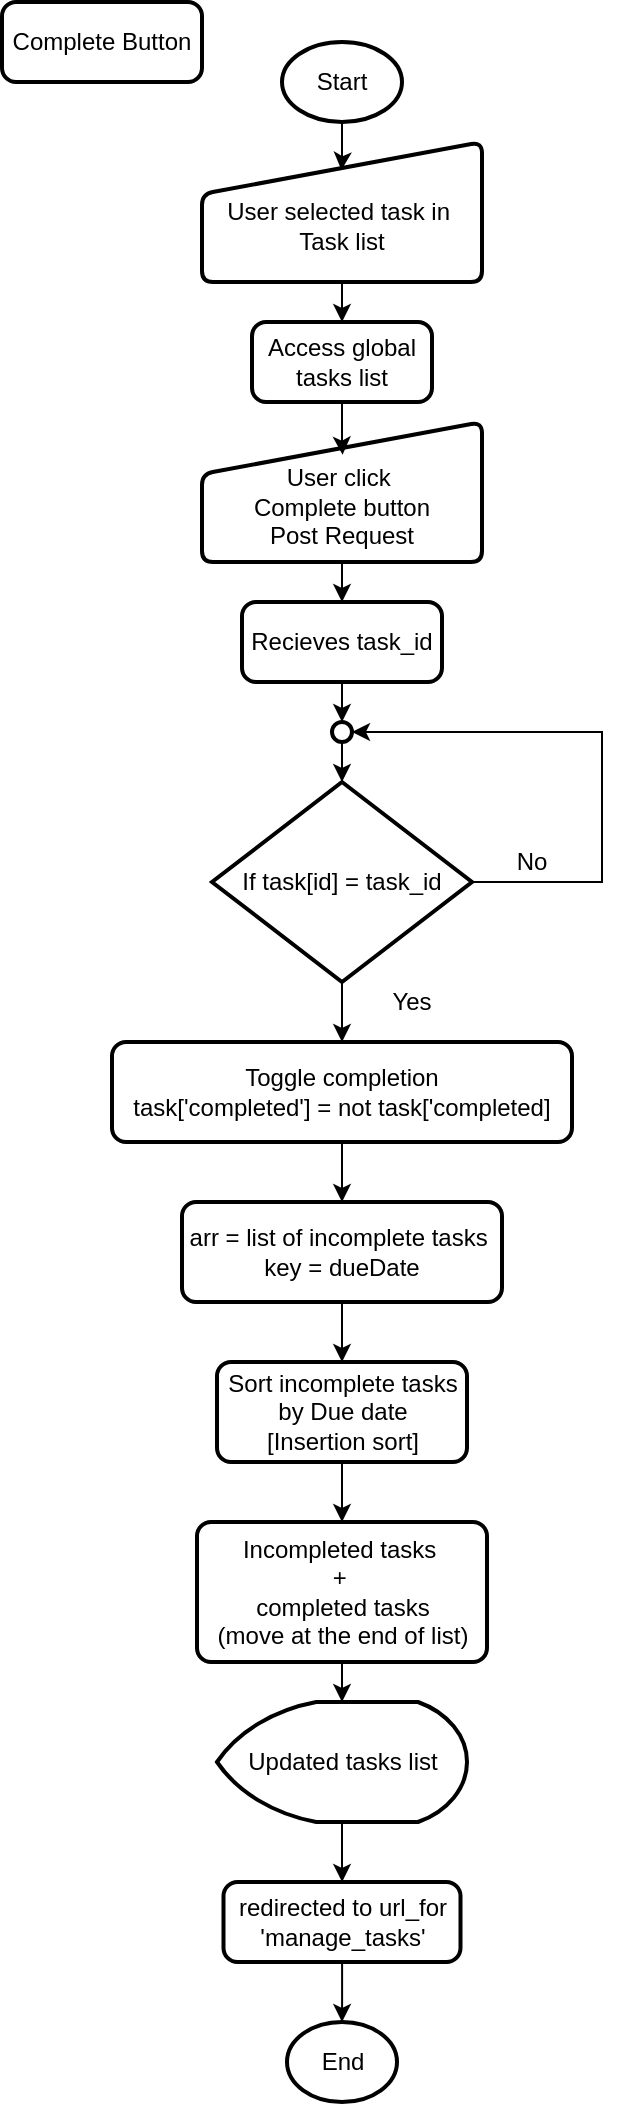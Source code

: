 <mxfile version="24.7.17">
  <diagram id="bCEU0Yp-OLdsGzc_yort" name="Page-1">
    <mxGraphModel dx="1843" dy="796" grid="1" gridSize="10" guides="1" tooltips="1" connect="1" arrows="1" fold="1" page="1" pageScale="1" pageWidth="850" pageHeight="1100" math="0" shadow="0">
      <root>
        <mxCell id="0" />
        <mxCell id="1" parent="0" />
        <mxCell id="AZiP55kx9JR08O7nJcqB-1" value="Start" style="strokeWidth=2;html=1;shape=mxgraph.flowchart.start_1;whiteSpace=wrap;" vertex="1" parent="1">
          <mxGeometry x="380" y="110" width="60" height="40" as="geometry" />
        </mxCell>
        <mxCell id="AZiP55kx9JR08O7nJcqB-3" value="Recieves task_id" style="rounded=1;whiteSpace=wrap;html=1;absoluteArcSize=1;arcSize=14;strokeWidth=2;" vertex="1" parent="1">
          <mxGeometry x="360" y="390" width="100" height="40" as="geometry" />
        </mxCell>
        <mxCell id="AZiP55kx9JR08O7nJcqB-9" value="End" style="strokeWidth=2;html=1;shape=mxgraph.flowchart.start_1;whiteSpace=wrap;" vertex="1" parent="1">
          <mxGeometry x="382.5" y="1100" width="55" height="40" as="geometry" />
        </mxCell>
        <mxCell id="AZiP55kx9JR08O7nJcqB-10" value="Access global tasks list" style="rounded=1;whiteSpace=wrap;html=1;absoluteArcSize=1;arcSize=14;strokeWidth=2;" vertex="1" parent="1">
          <mxGeometry x="365" y="250" width="90" height="40" as="geometry" />
        </mxCell>
        <mxCell id="AZiP55kx9JR08O7nJcqB-11" style="edgeStyle=orthogonalEdgeStyle;rounded=0;orthogonalLoop=1;jettySize=auto;html=1;" edge="1" parent="1" source="AZiP55kx9JR08O7nJcqB-12" target="AZiP55kx9JR08O7nJcqB-3">
          <mxGeometry relative="1" as="geometry" />
        </mxCell>
        <mxCell id="AZiP55kx9JR08O7nJcqB-12" value="&lt;div&gt;&lt;br&gt;&lt;/div&gt;User click&amp;nbsp;&lt;div&gt;Complete button&lt;div&gt;Post Request&lt;/div&gt;&lt;/div&gt;" style="html=1;strokeWidth=2;shape=manualInput;whiteSpace=wrap;rounded=1;size=26;arcSize=11;" vertex="1" parent="1">
          <mxGeometry x="340" y="300" width="140" height="70" as="geometry" />
        </mxCell>
        <mxCell id="AZiP55kx9JR08O7nJcqB-13" style="edgeStyle=orthogonalEdgeStyle;rounded=0;orthogonalLoop=1;jettySize=auto;html=1;entryX=0.502;entryY=0.233;entryDx=0;entryDy=0;entryPerimeter=0;" edge="1" parent="1" source="AZiP55kx9JR08O7nJcqB-10" target="AZiP55kx9JR08O7nJcqB-12">
          <mxGeometry relative="1" as="geometry" />
        </mxCell>
        <mxCell id="AZiP55kx9JR08O7nJcqB-14" style="edgeStyle=orthogonalEdgeStyle;rounded=0;orthogonalLoop=1;jettySize=auto;html=1;" edge="1" parent="1" source="AZiP55kx9JR08O7nJcqB-15" target="AZiP55kx9JR08O7nJcqB-10">
          <mxGeometry relative="1" as="geometry" />
        </mxCell>
        <mxCell id="AZiP55kx9JR08O7nJcqB-15" value="&lt;div&gt;&lt;br&gt;&lt;/div&gt;&lt;div&gt;&lt;span style=&quot;background-color: initial;&quot;&gt;&amp;nbsp; &amp;nbsp; &amp;nbsp;&amp;nbsp;&lt;/span&gt;&lt;/div&gt;&lt;div&gt;&lt;span style=&quot;background-color: initial;&quot;&gt;User selected task in&amp;nbsp; Task list&lt;/span&gt;&lt;br&gt;&lt;/div&gt;&lt;div&gt;&lt;span style=&quot;background-color: initial;&quot;&gt;&lt;br&gt;&lt;/span&gt;&lt;/div&gt;" style="html=1;strokeWidth=2;shape=manualInput;whiteSpace=wrap;rounded=1;size=26;arcSize=11;" vertex="1" parent="1">
          <mxGeometry x="340" y="160" width="140" height="70" as="geometry" />
        </mxCell>
        <mxCell id="AZiP55kx9JR08O7nJcqB-16" style="edgeStyle=orthogonalEdgeStyle;rounded=0;orthogonalLoop=1;jettySize=auto;html=1;entryX=0.498;entryY=0.2;entryDx=0;entryDy=0;entryPerimeter=0;" edge="1" parent="1" source="AZiP55kx9JR08O7nJcqB-1" target="AZiP55kx9JR08O7nJcqB-15">
          <mxGeometry relative="1" as="geometry" />
        </mxCell>
        <mxCell id="AZiP55kx9JR08O7nJcqB-17" value="Complete Button" style="rounded=1;whiteSpace=wrap;html=1;absoluteArcSize=1;arcSize=14;strokeWidth=2;" vertex="1" parent="1">
          <mxGeometry x="240" y="90" width="100" height="40" as="geometry" />
        </mxCell>
        <mxCell id="AZiP55kx9JR08O7nJcqB-27" style="edgeStyle=orthogonalEdgeStyle;rounded=0;orthogonalLoop=1;jettySize=auto;html=1;entryX=0.5;entryY=0;entryDx=0;entryDy=0;" edge="1" parent="1" source="AZiP55kx9JR08O7nJcqB-19" target="AZiP55kx9JR08O7nJcqB-26">
          <mxGeometry relative="1" as="geometry" />
        </mxCell>
        <mxCell id="AZiP55kx9JR08O7nJcqB-19" value="If task[id] = task_id" style="strokeWidth=2;html=1;shape=mxgraph.flowchart.decision;whiteSpace=wrap;" vertex="1" parent="1">
          <mxGeometry x="345" y="480" width="130" height="100" as="geometry" />
        </mxCell>
        <mxCell id="AZiP55kx9JR08O7nJcqB-21" value="" style="strokeWidth=2;html=1;shape=mxgraph.flowchart.start_2;whiteSpace=wrap;" vertex="1" parent="1">
          <mxGeometry x="405" y="450" width="10" height="10" as="geometry" />
        </mxCell>
        <mxCell id="AZiP55kx9JR08O7nJcqB-23" style="edgeStyle=orthogonalEdgeStyle;rounded=0;orthogonalLoop=1;jettySize=auto;html=1;entryX=0.5;entryY=0;entryDx=0;entryDy=0;entryPerimeter=0;" edge="1" parent="1" source="AZiP55kx9JR08O7nJcqB-3" target="AZiP55kx9JR08O7nJcqB-21">
          <mxGeometry relative="1" as="geometry" />
        </mxCell>
        <mxCell id="AZiP55kx9JR08O7nJcqB-24" style="edgeStyle=orthogonalEdgeStyle;rounded=0;orthogonalLoop=1;jettySize=auto;html=1;entryX=0.5;entryY=0;entryDx=0;entryDy=0;entryPerimeter=0;" edge="1" parent="1" source="AZiP55kx9JR08O7nJcqB-21" target="AZiP55kx9JR08O7nJcqB-19">
          <mxGeometry relative="1" as="geometry" />
        </mxCell>
        <mxCell id="AZiP55kx9JR08O7nJcqB-44" style="edgeStyle=orthogonalEdgeStyle;rounded=0;orthogonalLoop=1;jettySize=auto;html=1;" edge="1" parent="1" source="AZiP55kx9JR08O7nJcqB-26" target="AZiP55kx9JR08O7nJcqB-43">
          <mxGeometry relative="1" as="geometry" />
        </mxCell>
        <mxCell id="AZiP55kx9JR08O7nJcqB-26" value="&lt;div&gt;Toggle completion&lt;/div&gt;task[&#39;completed&#39;] = not task[&#39;completed]" style="rounded=1;whiteSpace=wrap;html=1;absoluteArcSize=1;arcSize=14;strokeWidth=2;" vertex="1" parent="1">
          <mxGeometry x="295" y="610" width="230" height="50" as="geometry" />
        </mxCell>
        <mxCell id="AZiP55kx9JR08O7nJcqB-40" style="edgeStyle=orthogonalEdgeStyle;rounded=0;orthogonalLoop=1;jettySize=auto;html=1;" edge="1" parent="1" source="AZiP55kx9JR08O7nJcqB-28" target="AZiP55kx9JR08O7nJcqB-39">
          <mxGeometry relative="1" as="geometry" />
        </mxCell>
        <mxCell id="AZiP55kx9JR08O7nJcqB-28" value="Updated tasks list" style="strokeWidth=2;html=1;shape=mxgraph.flowchart.display;whiteSpace=wrap;" vertex="1" parent="1">
          <mxGeometry x="347.5" y="940" width="125" height="60" as="geometry" />
        </mxCell>
        <mxCell id="AZiP55kx9JR08O7nJcqB-33" style="edgeStyle=orthogonalEdgeStyle;rounded=0;orthogonalLoop=1;jettySize=auto;html=1;" edge="1" parent="1" source="AZiP55kx9JR08O7nJcqB-29" target="AZiP55kx9JR08O7nJcqB-30">
          <mxGeometry relative="1" as="geometry" />
        </mxCell>
        <mxCell id="AZiP55kx9JR08O7nJcqB-29" value="Sort incomplete tasks&lt;div&gt;by Due date&lt;/div&gt;&lt;div&gt;[Insertion sort]&lt;/div&gt;" style="rounded=1;whiteSpace=wrap;html=1;absoluteArcSize=1;arcSize=14;strokeWidth=2;" vertex="1" parent="1">
          <mxGeometry x="347.5" y="770" width="125" height="50" as="geometry" />
        </mxCell>
        <mxCell id="AZiP55kx9JR08O7nJcqB-34" style="edgeStyle=orthogonalEdgeStyle;rounded=0;orthogonalLoop=1;jettySize=auto;html=1;" edge="1" parent="1" source="AZiP55kx9JR08O7nJcqB-30" target="AZiP55kx9JR08O7nJcqB-28">
          <mxGeometry relative="1" as="geometry" />
        </mxCell>
        <mxCell id="AZiP55kx9JR08O7nJcqB-30" value="Incompleted tasks&amp;nbsp;&lt;div&gt;+&amp;nbsp;&lt;/div&gt;&lt;div&gt;completed tasks&lt;/div&gt;&lt;div&gt;(move at the end of list)&lt;/div&gt;" style="rounded=1;whiteSpace=wrap;html=1;absoluteArcSize=1;arcSize=14;strokeWidth=2;" vertex="1" parent="1">
          <mxGeometry x="337.5" y="850" width="145" height="70" as="geometry" />
        </mxCell>
        <mxCell id="AZiP55kx9JR08O7nJcqB-36" style="edgeStyle=orthogonalEdgeStyle;rounded=0;orthogonalLoop=1;jettySize=auto;html=1;entryX=1;entryY=0.5;entryDx=0;entryDy=0;entryPerimeter=0;" edge="1" parent="1" source="AZiP55kx9JR08O7nJcqB-19" target="AZiP55kx9JR08O7nJcqB-21">
          <mxGeometry relative="1" as="geometry">
            <Array as="points">
              <mxPoint x="540" y="530" />
              <mxPoint x="540" y="455" />
            </Array>
          </mxGeometry>
        </mxCell>
        <mxCell id="AZiP55kx9JR08O7nJcqB-37" value="Yes" style="text;html=1;align=center;verticalAlign=middle;whiteSpace=wrap;rounded=0;" vertex="1" parent="1">
          <mxGeometry x="430" y="580" width="30" height="20" as="geometry" />
        </mxCell>
        <mxCell id="AZiP55kx9JR08O7nJcqB-38" value="No" style="text;html=1;align=center;verticalAlign=middle;whiteSpace=wrap;rounded=0;" vertex="1" parent="1">
          <mxGeometry x="490" y="510" width="30" height="20" as="geometry" />
        </mxCell>
        <mxCell id="AZiP55kx9JR08O7nJcqB-41" style="edgeStyle=orthogonalEdgeStyle;rounded=0;orthogonalLoop=1;jettySize=auto;html=1;" edge="1" parent="1" source="AZiP55kx9JR08O7nJcqB-39" target="AZiP55kx9JR08O7nJcqB-9">
          <mxGeometry relative="1" as="geometry" />
        </mxCell>
        <mxCell id="AZiP55kx9JR08O7nJcqB-39" value="redirected to url_for &#39;manage_tasks&#39;" style="rounded=1;whiteSpace=wrap;html=1;absoluteArcSize=1;arcSize=14;strokeWidth=2;" vertex="1" parent="1">
          <mxGeometry x="350.75" y="1030" width="118.5" height="40" as="geometry" />
        </mxCell>
        <mxCell id="AZiP55kx9JR08O7nJcqB-45" style="edgeStyle=orthogonalEdgeStyle;rounded=0;orthogonalLoop=1;jettySize=auto;html=1;" edge="1" parent="1" source="AZiP55kx9JR08O7nJcqB-43" target="AZiP55kx9JR08O7nJcqB-29">
          <mxGeometry relative="1" as="geometry" />
        </mxCell>
        <mxCell id="AZiP55kx9JR08O7nJcqB-43" value="arr = list of incomplete tasks&amp;nbsp;&lt;div&gt;key = dueDate&lt;/div&gt;" style="rounded=1;whiteSpace=wrap;html=1;absoluteArcSize=1;arcSize=14;strokeWidth=2;" vertex="1" parent="1">
          <mxGeometry x="330" y="690" width="160" height="50" as="geometry" />
        </mxCell>
      </root>
    </mxGraphModel>
  </diagram>
</mxfile>
